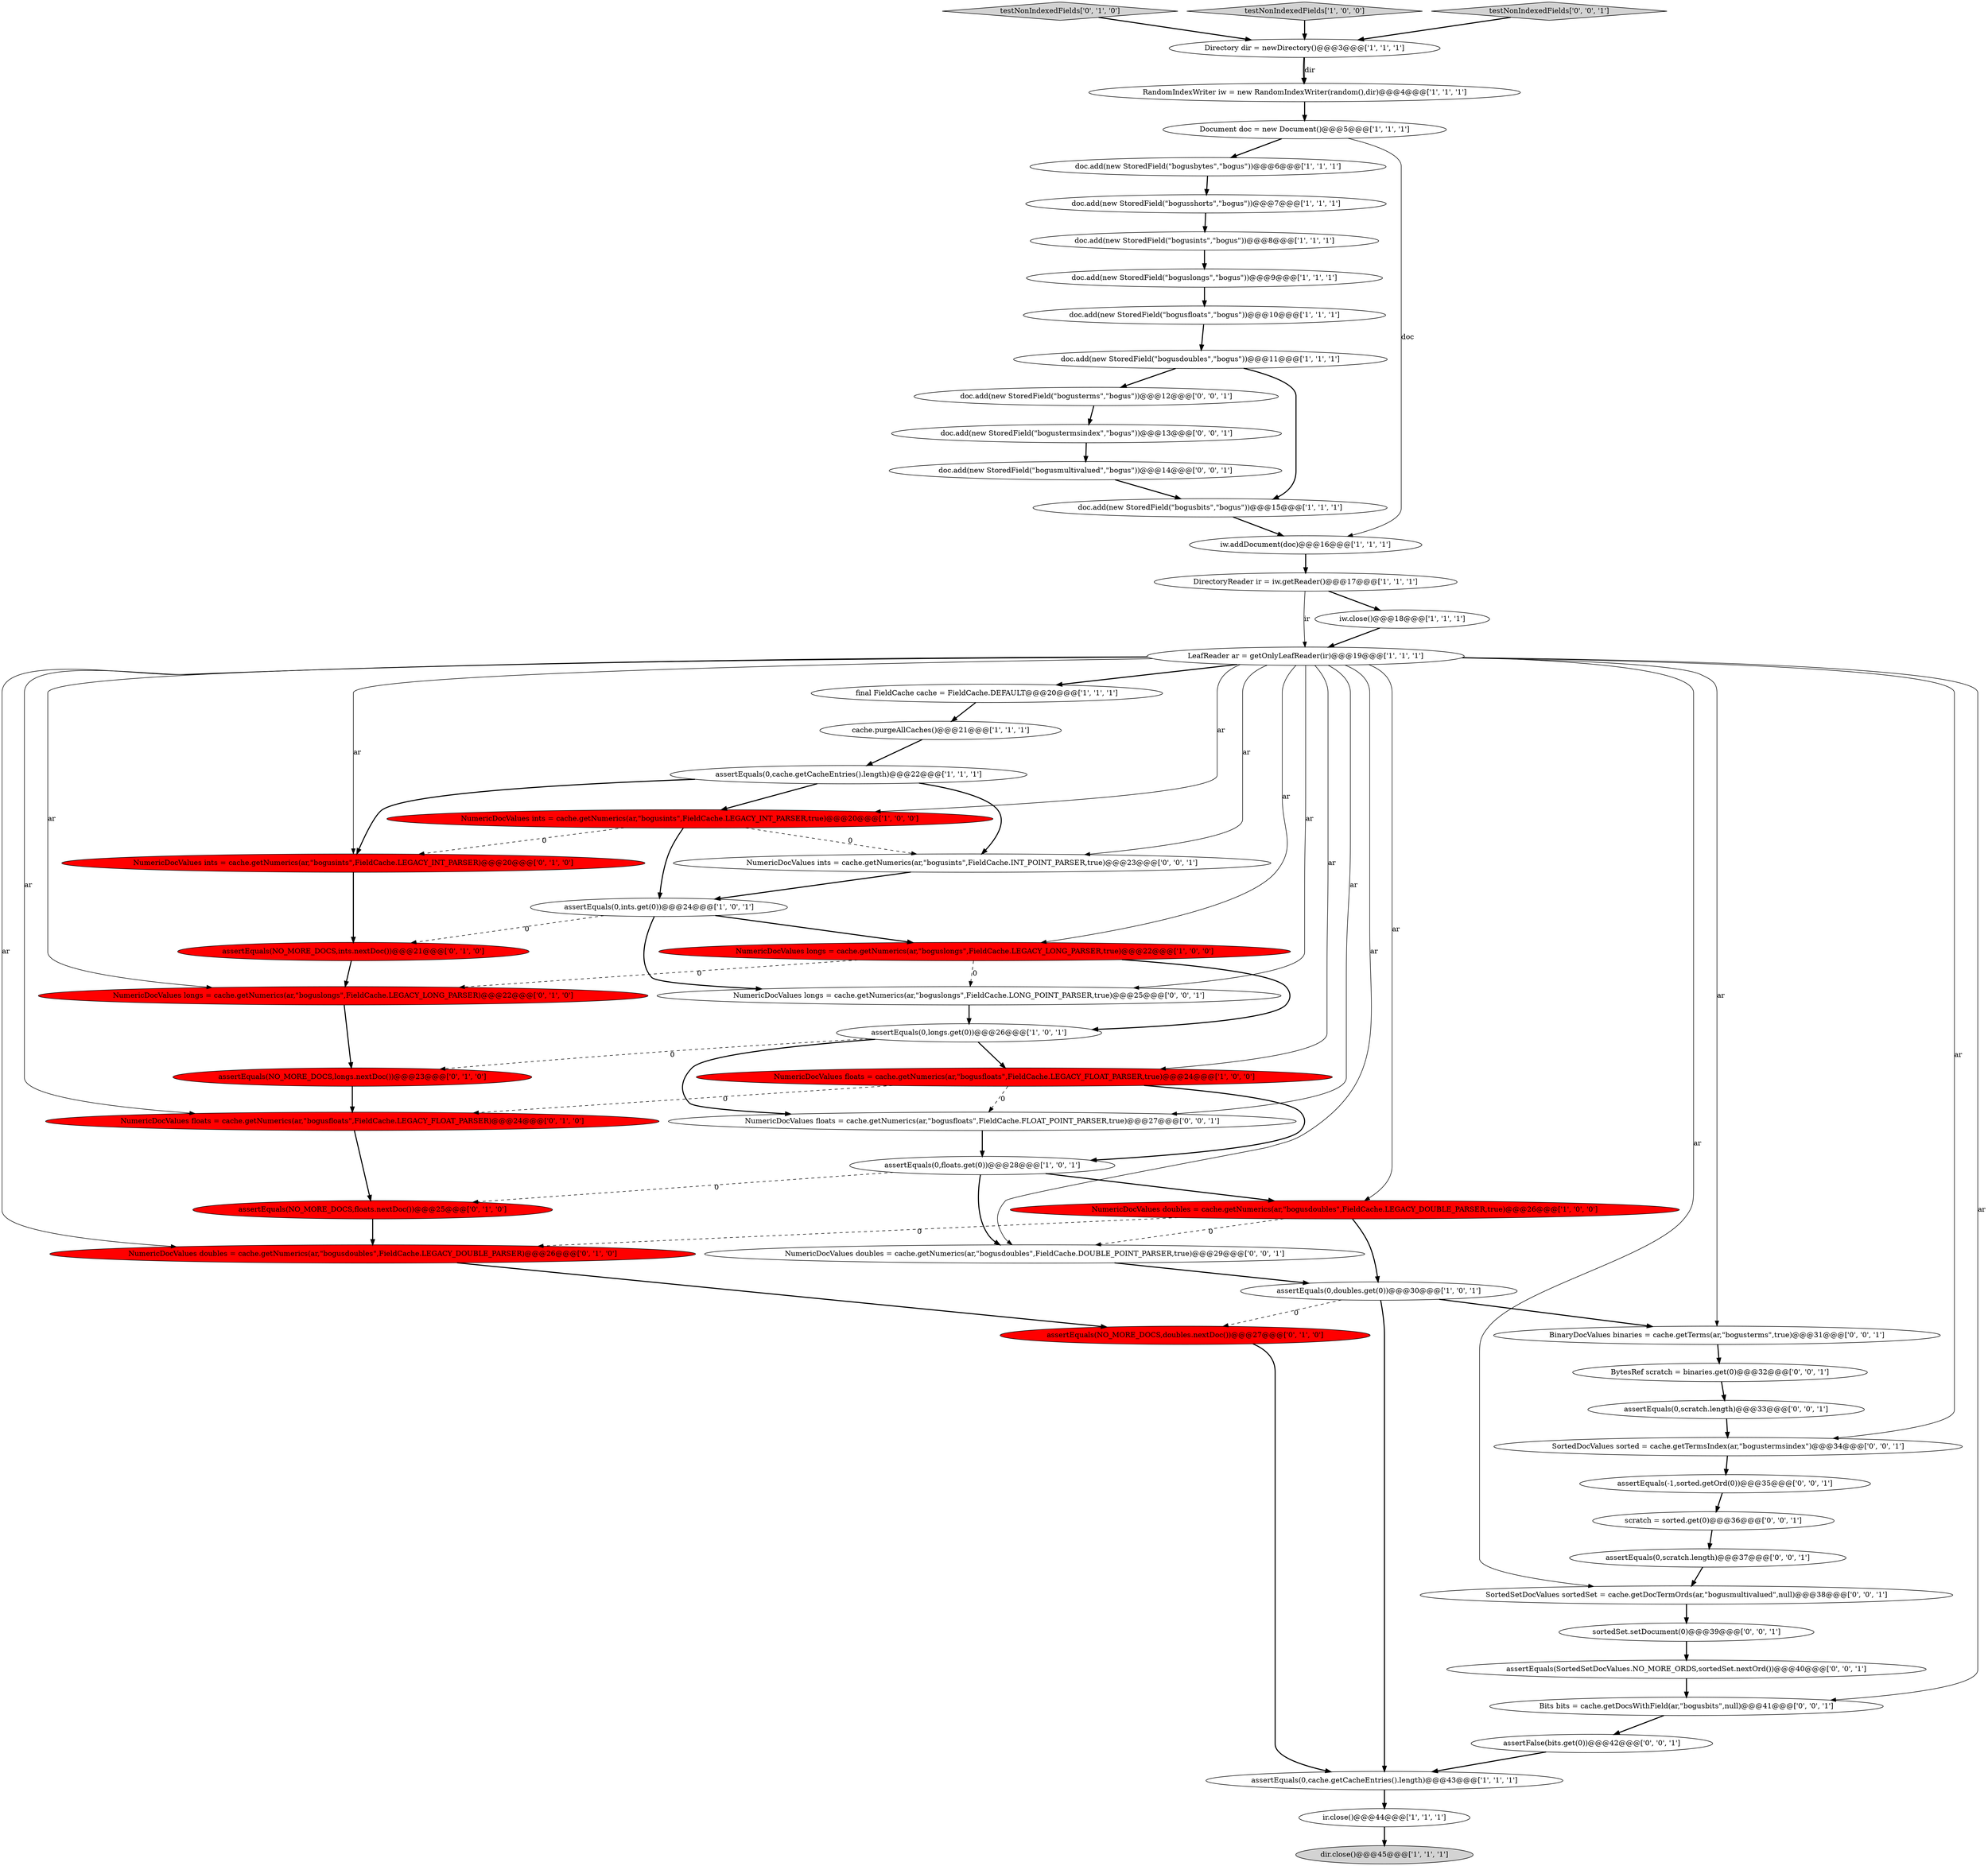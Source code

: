 digraph {
37 [style = filled, label = "NumericDocValues longs = cache.getNumerics(ar,\"boguslongs\",FieldCache.LEGACY_LONG_PARSER)@@@22@@@['0', '1', '0']", fillcolor = red, shape = ellipse image = "AAA1AAABBB2BBB"];
49 [style = filled, label = "assertEquals(-1,sorted.getOrd(0))@@@35@@@['0', '0', '1']", fillcolor = white, shape = ellipse image = "AAA0AAABBB3BBB"];
6 [style = filled, label = "NumericDocValues longs = cache.getNumerics(ar,\"boguslongs\",FieldCache.LEGACY_LONG_PARSER,true)@@@22@@@['1', '0', '0']", fillcolor = red, shape = ellipse image = "AAA1AAABBB1BBB"];
40 [style = filled, label = "NumericDocValues ints = cache.getNumerics(ar,\"bogusints\",FieldCache.INT_POINT_PARSER,true)@@@23@@@['0', '0', '1']", fillcolor = white, shape = ellipse image = "AAA0AAABBB3BBB"];
16 [style = filled, label = "NumericDocValues floats = cache.getNumerics(ar,\"bogusfloats\",FieldCache.LEGACY_FLOAT_PARSER,true)@@@24@@@['1', '0', '0']", fillcolor = red, shape = ellipse image = "AAA1AAABBB1BBB"];
36 [style = filled, label = "testNonIndexedFields['0', '1', '0']", fillcolor = lightgray, shape = diamond image = "AAA0AAABBB2BBB"];
56 [style = filled, label = "BinaryDocValues binaries = cache.getTerms(ar,\"bogusterms\",true)@@@31@@@['0', '0', '1']", fillcolor = white, shape = ellipse image = "AAA0AAABBB3BBB"];
57 [style = filled, label = "assertEquals(SortedSetDocValues.NO_MORE_ORDS,sortedSet.nextOrd())@@@40@@@['0', '0', '1']", fillcolor = white, shape = ellipse image = "AAA0AAABBB3BBB"];
5 [style = filled, label = "DirectoryReader ir = iw.getReader()@@@17@@@['1', '1', '1']", fillcolor = white, shape = ellipse image = "AAA0AAABBB1BBB"];
27 [style = filled, label = "assertEquals(0,floats.get(0))@@@28@@@['1', '0', '1']", fillcolor = white, shape = ellipse image = "AAA0AAABBB1BBB"];
39 [style = filled, label = "assertEquals(0,scratch.length)@@@33@@@['0', '0', '1']", fillcolor = white, shape = ellipse image = "AAA0AAABBB3BBB"];
43 [style = filled, label = "doc.add(new StoredField(\"bogustermsindex\",\"bogus\"))@@@13@@@['0', '0', '1']", fillcolor = white, shape = ellipse image = "AAA0AAABBB3BBB"];
31 [style = filled, label = "assertEquals(NO_MORE_DOCS,floats.nextDoc())@@@25@@@['0', '1', '0']", fillcolor = red, shape = ellipse image = "AAA1AAABBB2BBB"];
15 [style = filled, label = "assertEquals(0,ints.get(0))@@@24@@@['1', '0', '1']", fillcolor = white, shape = ellipse image = "AAA0AAABBB1BBB"];
21 [style = filled, label = "dir.close()@@@45@@@['1', '1', '1']", fillcolor = lightgray, shape = ellipse image = "AAA0AAABBB1BBB"];
52 [style = filled, label = "scratch = sorted.get(0)@@@36@@@['0', '0', '1']", fillcolor = white, shape = ellipse image = "AAA0AAABBB3BBB"];
54 [style = filled, label = "SortedDocValues sorted = cache.getTermsIndex(ar,\"bogustermsindex\")@@@34@@@['0', '0', '1']", fillcolor = white, shape = ellipse image = "AAA0AAABBB3BBB"];
29 [style = filled, label = "NumericDocValues ints = cache.getNumerics(ar,\"bogusints\",FieldCache.LEGACY_INT_PARSER)@@@20@@@['0', '1', '0']", fillcolor = red, shape = ellipse image = "AAA1AAABBB2BBB"];
1 [style = filled, label = "doc.add(new StoredField(\"bogusbytes\",\"bogus\"))@@@6@@@['1', '1', '1']", fillcolor = white, shape = ellipse image = "AAA0AAABBB1BBB"];
17 [style = filled, label = "doc.add(new StoredField(\"bogusints\",\"bogus\"))@@@8@@@['1', '1', '1']", fillcolor = white, shape = ellipse image = "AAA0AAABBB1BBB"];
28 [style = filled, label = "assertEquals(0,cache.getCacheEntries().length)@@@43@@@['1', '1', '1']", fillcolor = white, shape = ellipse image = "AAA0AAABBB1BBB"];
10 [style = filled, label = "final FieldCache cache = FieldCache.DEFAULT@@@20@@@['1', '1', '1']", fillcolor = white, shape = ellipse image = "AAA0AAABBB1BBB"];
38 [style = filled, label = "sortedSet.setDocument(0)@@@39@@@['0', '0', '1']", fillcolor = white, shape = ellipse image = "AAA0AAABBB3BBB"];
47 [style = filled, label = "NumericDocValues doubles = cache.getNumerics(ar,\"bogusdoubles\",FieldCache.DOUBLE_POINT_PARSER,true)@@@29@@@['0', '0', '1']", fillcolor = white, shape = ellipse image = "AAA0AAABBB3BBB"];
55 [style = filled, label = "doc.add(new StoredField(\"bogusterms\",\"bogus\"))@@@12@@@['0', '0', '1']", fillcolor = white, shape = ellipse image = "AAA0AAABBB3BBB"];
32 [style = filled, label = "assertEquals(NO_MORE_DOCS,longs.nextDoc())@@@23@@@['0', '1', '0']", fillcolor = red, shape = ellipse image = "AAA1AAABBB2BBB"];
41 [style = filled, label = "BytesRef scratch = binaries.get(0)@@@32@@@['0', '0', '1']", fillcolor = white, shape = ellipse image = "AAA0AAABBB3BBB"];
4 [style = filled, label = "NumericDocValues doubles = cache.getNumerics(ar,\"bogusdoubles\",FieldCache.LEGACY_DOUBLE_PARSER,true)@@@26@@@['1', '0', '0']", fillcolor = red, shape = ellipse image = "AAA1AAABBB1BBB"];
45 [style = filled, label = "assertFalse(bits.get(0))@@@42@@@['0', '0', '1']", fillcolor = white, shape = ellipse image = "AAA0AAABBB3BBB"];
20 [style = filled, label = "testNonIndexedFields['1', '0', '0']", fillcolor = lightgray, shape = diamond image = "AAA0AAABBB1BBB"];
26 [style = filled, label = "LeafReader ar = getOnlyLeafReader(ir)@@@19@@@['1', '1', '1']", fillcolor = white, shape = ellipse image = "AAA0AAABBB1BBB"];
50 [style = filled, label = "doc.add(new StoredField(\"bogusmultivalued\",\"bogus\"))@@@14@@@['0', '0', '1']", fillcolor = white, shape = ellipse image = "AAA0AAABBB3BBB"];
2 [style = filled, label = "Directory dir = newDirectory()@@@3@@@['1', '1', '1']", fillcolor = white, shape = ellipse image = "AAA0AAABBB1BBB"];
46 [style = filled, label = "NumericDocValues longs = cache.getNumerics(ar,\"boguslongs\",FieldCache.LONG_POINT_PARSER,true)@@@25@@@['0', '0', '1']", fillcolor = white, shape = ellipse image = "AAA0AAABBB3BBB"];
14 [style = filled, label = "NumericDocValues ints = cache.getNumerics(ar,\"bogusints\",FieldCache.LEGACY_INT_PARSER,true)@@@20@@@['1', '0', '0']", fillcolor = red, shape = ellipse image = "AAA1AAABBB1BBB"];
33 [style = filled, label = "NumericDocValues floats = cache.getNumerics(ar,\"bogusfloats\",FieldCache.LEGACY_FLOAT_PARSER)@@@24@@@['0', '1', '0']", fillcolor = red, shape = ellipse image = "AAA1AAABBB2BBB"];
3 [style = filled, label = "RandomIndexWriter iw = new RandomIndexWriter(random(),dir)@@@4@@@['1', '1', '1']", fillcolor = white, shape = ellipse image = "AAA0AAABBB1BBB"];
30 [style = filled, label = "assertEquals(NO_MORE_DOCS,ints.nextDoc())@@@21@@@['0', '1', '0']", fillcolor = red, shape = ellipse image = "AAA1AAABBB2BBB"];
0 [style = filled, label = "assertEquals(0,doubles.get(0))@@@30@@@['1', '0', '1']", fillcolor = white, shape = ellipse image = "AAA0AAABBB1BBB"];
12 [style = filled, label = "doc.add(new StoredField(\"bogusbits\",\"bogus\"))@@@15@@@['1', '1', '1']", fillcolor = white, shape = ellipse image = "AAA0AAABBB1BBB"];
35 [style = filled, label = "assertEquals(NO_MORE_DOCS,doubles.nextDoc())@@@27@@@['0', '1', '0']", fillcolor = red, shape = ellipse image = "AAA1AAABBB2BBB"];
48 [style = filled, label = "testNonIndexedFields['0', '0', '1']", fillcolor = lightgray, shape = diamond image = "AAA0AAABBB3BBB"];
11 [style = filled, label = "assertEquals(0,cache.getCacheEntries().length)@@@22@@@['1', '1', '1']", fillcolor = white, shape = ellipse image = "AAA0AAABBB1BBB"];
13 [style = filled, label = "cache.purgeAllCaches()@@@21@@@['1', '1', '1']", fillcolor = white, shape = ellipse image = "AAA0AAABBB1BBB"];
25 [style = filled, label = "doc.add(new StoredField(\"bogusshorts\",\"bogus\"))@@@7@@@['1', '1', '1']", fillcolor = white, shape = ellipse image = "AAA0AAABBB1BBB"];
22 [style = filled, label = "iw.close()@@@18@@@['1', '1', '1']", fillcolor = white, shape = ellipse image = "AAA0AAABBB1BBB"];
9 [style = filled, label = "assertEquals(0,longs.get(0))@@@26@@@['1', '0', '1']", fillcolor = white, shape = ellipse image = "AAA0AAABBB1BBB"];
23 [style = filled, label = "ir.close()@@@44@@@['1', '1', '1']", fillcolor = white, shape = ellipse image = "AAA0AAABBB1BBB"];
18 [style = filled, label = "doc.add(new StoredField(\"bogusfloats\",\"bogus\"))@@@10@@@['1', '1', '1']", fillcolor = white, shape = ellipse image = "AAA0AAABBB1BBB"];
44 [style = filled, label = "Bits bits = cache.getDocsWithField(ar,\"bogusbits\",null)@@@41@@@['0', '0', '1']", fillcolor = white, shape = ellipse image = "AAA0AAABBB3BBB"];
42 [style = filled, label = "assertEquals(0,scratch.length)@@@37@@@['0', '0', '1']", fillcolor = white, shape = ellipse image = "AAA0AAABBB3BBB"];
53 [style = filled, label = "NumericDocValues floats = cache.getNumerics(ar,\"bogusfloats\",FieldCache.FLOAT_POINT_PARSER,true)@@@27@@@['0', '0', '1']", fillcolor = white, shape = ellipse image = "AAA0AAABBB3BBB"];
19 [style = filled, label = "doc.add(new StoredField(\"bogusdoubles\",\"bogus\"))@@@11@@@['1', '1', '1']", fillcolor = white, shape = ellipse image = "AAA0AAABBB1BBB"];
7 [style = filled, label = "Document doc = new Document()@@@5@@@['1', '1', '1']", fillcolor = white, shape = ellipse image = "AAA0AAABBB1BBB"];
24 [style = filled, label = "doc.add(new StoredField(\"boguslongs\",\"bogus\"))@@@9@@@['1', '1', '1']", fillcolor = white, shape = ellipse image = "AAA0AAABBB1BBB"];
34 [style = filled, label = "NumericDocValues doubles = cache.getNumerics(ar,\"bogusdoubles\",FieldCache.LEGACY_DOUBLE_PARSER)@@@26@@@['0', '1', '0']", fillcolor = red, shape = ellipse image = "AAA1AAABBB2BBB"];
51 [style = filled, label = "SortedSetDocValues sortedSet = cache.getDocTermOrds(ar,\"bogusmultivalued\",null)@@@38@@@['0', '0', '1']", fillcolor = white, shape = ellipse image = "AAA0AAABBB3BBB"];
8 [style = filled, label = "iw.addDocument(doc)@@@16@@@['1', '1', '1']", fillcolor = white, shape = ellipse image = "AAA0AAABBB1BBB"];
9->53 [style = bold, label=""];
26->33 [style = solid, label="ar"];
19->55 [style = bold, label=""];
26->16 [style = solid, label="ar"];
29->30 [style = bold, label=""];
26->10 [style = bold, label=""];
11->14 [style = bold, label=""];
56->41 [style = bold, label=""];
26->29 [style = solid, label="ar"];
40->15 [style = bold, label=""];
11->29 [style = bold, label=""];
39->54 [style = bold, label=""];
26->34 [style = solid, label="ar"];
9->16 [style = bold, label=""];
53->27 [style = bold, label=""];
26->6 [style = solid, label="ar"];
36->2 [style = bold, label=""];
26->54 [style = solid, label="ar"];
50->12 [style = bold, label=""];
37->32 [style = bold, label=""];
26->56 [style = solid, label="ar"];
16->33 [style = dashed, label="0"];
47->0 [style = bold, label=""];
7->1 [style = bold, label=""];
54->49 [style = bold, label=""];
48->2 [style = bold, label=""];
19->12 [style = bold, label=""];
18->19 [style = bold, label=""];
15->30 [style = dashed, label="0"];
6->37 [style = dashed, label="0"];
24->18 [style = bold, label=""];
13->11 [style = bold, label=""];
38->57 [style = bold, label=""];
4->0 [style = bold, label=""];
35->28 [style = bold, label=""];
52->42 [style = bold, label=""];
26->14 [style = solid, label="ar"];
26->51 [style = solid, label="ar"];
3->7 [style = bold, label=""];
4->34 [style = dashed, label="0"];
14->15 [style = bold, label=""];
34->35 [style = bold, label=""];
0->35 [style = dashed, label="0"];
27->47 [style = bold, label=""];
44->45 [style = bold, label=""];
5->22 [style = bold, label=""];
14->29 [style = dashed, label="0"];
14->40 [style = dashed, label="0"];
26->4 [style = solid, label="ar"];
22->26 [style = bold, label=""];
46->9 [style = bold, label=""];
26->40 [style = solid, label="ar"];
16->27 [style = bold, label=""];
2->3 [style = bold, label=""];
26->44 [style = solid, label="ar"];
27->31 [style = dashed, label="0"];
16->53 [style = dashed, label="0"];
25->17 [style = bold, label=""];
32->33 [style = bold, label=""];
42->51 [style = bold, label=""];
31->34 [style = bold, label=""];
9->32 [style = dashed, label="0"];
10->13 [style = bold, label=""];
28->23 [style = bold, label=""];
12->8 [style = bold, label=""];
55->43 [style = bold, label=""];
7->8 [style = solid, label="doc"];
1->25 [style = bold, label=""];
43->50 [style = bold, label=""];
26->47 [style = solid, label="ar"];
26->46 [style = solid, label="ar"];
4->47 [style = dashed, label="0"];
15->6 [style = bold, label=""];
2->3 [style = solid, label="dir"];
30->37 [style = bold, label=""];
45->28 [style = bold, label=""];
11->40 [style = bold, label=""];
20->2 [style = bold, label=""];
6->46 [style = dashed, label="0"];
27->4 [style = bold, label=""];
17->24 [style = bold, label=""];
51->38 [style = bold, label=""];
49->52 [style = bold, label=""];
8->5 [style = bold, label=""];
26->37 [style = solid, label="ar"];
23->21 [style = bold, label=""];
26->53 [style = solid, label="ar"];
0->56 [style = bold, label=""];
33->31 [style = bold, label=""];
15->46 [style = bold, label=""];
57->44 [style = bold, label=""];
6->9 [style = bold, label=""];
41->39 [style = bold, label=""];
5->26 [style = solid, label="ir"];
0->28 [style = bold, label=""];
}
